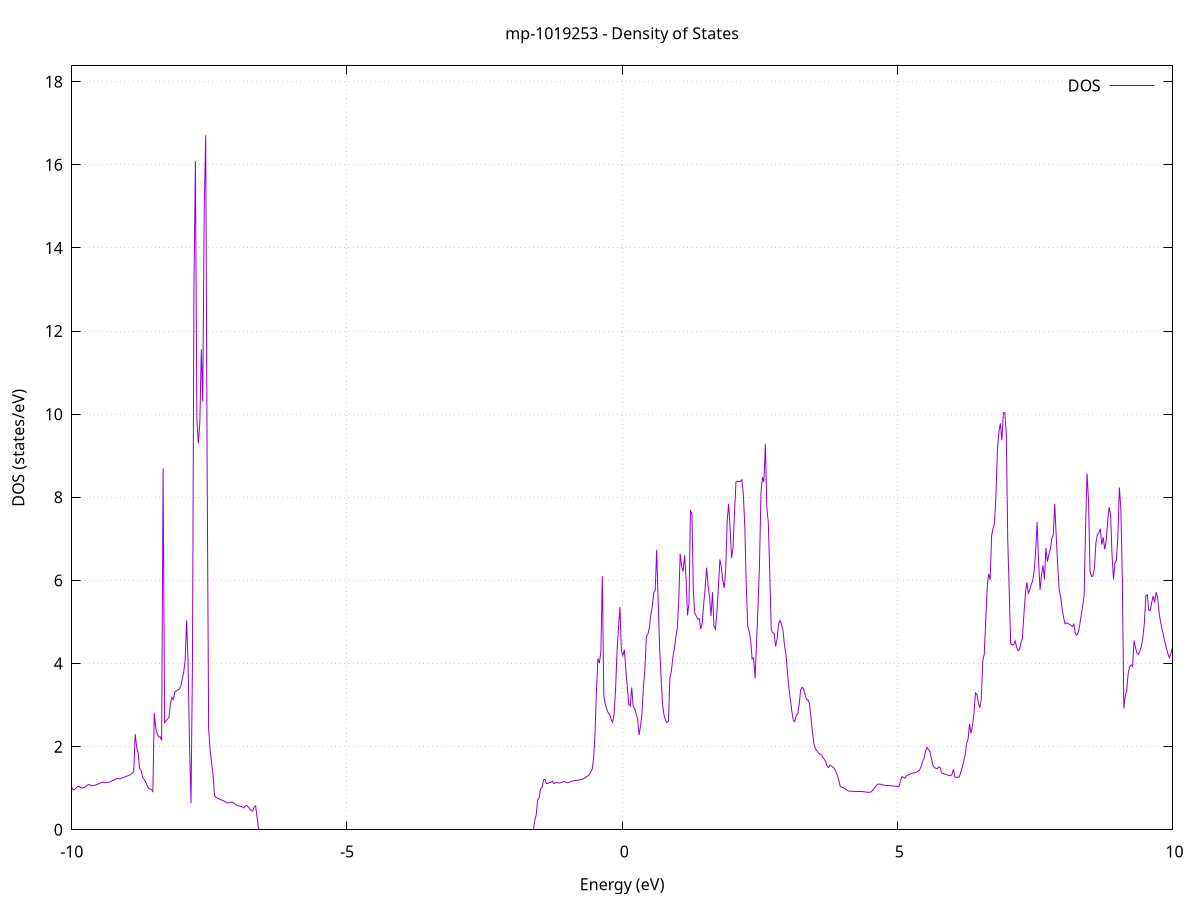 set title 'mp-1019253 - Density of States'
set xlabel 'Energy (eV)'
set ylabel 'DOS (states/eV)'
set grid
set xrange [-10:10]
set yrange [0:18.379]
set xzeroaxis lt -1
set terminal png size 800,600
set output 'mp-1019253_dos_gnuplot.png'
plot '-' using 1:2 with lines title 'DOS'
-39.115500 0.000000
-39.088800 0.000000
-39.062100 0.000000
-39.035400 0.000000
-39.008700 0.000000
-38.982000 0.000000
-38.955300 0.000000
-38.928600 0.000000
-38.901900 0.000000
-38.875300 0.000000
-38.848600 0.000000
-38.821900 0.000000
-38.795200 0.000000
-38.768500 0.000000
-38.741800 0.000000
-38.715100 0.000000
-38.688400 0.000000
-38.661700 0.000000
-38.635000 0.000000
-38.608300 0.000000
-38.581600 0.000000
-38.555000 0.000000
-38.528300 0.000000
-38.501600 0.000000
-38.474900 0.000000
-38.448200 0.000000
-38.421500 0.000000
-38.394800 0.000000
-38.368100 0.000000
-38.341400 0.000000
-38.314700 0.000000
-38.288000 0.000000
-38.261400 0.000000
-38.234700 0.000000
-38.208000 0.000000
-38.181300 0.000000
-38.154600 0.000000
-38.127900 0.000000
-38.101200 0.000000
-38.074500 0.000000
-38.047800 0.000000
-38.021100 0.000000
-37.994400 0.000000
-37.967800 0.000000
-37.941100 0.000000
-37.914400 0.000000
-37.887700 0.000000
-37.861000 0.000000
-37.834300 0.000000
-37.807600 0.000000
-37.780900 0.000000
-37.754200 0.000000
-37.727500 0.000000
-37.700800 0.000000
-37.674200 0.000000
-37.647500 0.000000
-37.620800 0.000000
-37.594100 0.000000
-37.567400 0.000000
-37.540700 0.000000
-37.514000 0.000000
-37.487300 0.000000
-37.460600 0.000000
-37.433900 0.000000
-37.407200 0.000000
-37.380600 0.000000
-37.353900 0.000000
-37.327200 0.000000
-37.300500 0.000000
-37.273800 0.000000
-37.247100 0.000000
-37.220400 0.000000
-37.193700 0.000000
-37.167000 0.000000
-37.140300 0.000000
-37.113600 0.000000
-37.087000 0.000000
-37.060300 0.000000
-37.033600 0.000000
-37.006900 0.000000
-36.980200 0.000000
-36.953500 0.000000
-36.926800 0.000000
-36.900100 0.000000
-36.873400 0.000000
-36.846700 0.000000
-36.820000 0.000000
-36.793400 0.000000
-36.766700 0.000000
-36.740000 0.000000
-36.713300 0.000000
-36.686600 215.237200
-36.659900 0.000000
-36.633200 0.000000
-36.606500 0.000000
-36.579800 0.000000
-36.553100 0.000000
-36.526400 0.000000
-36.499800 0.000000
-36.473100 0.000000
-36.446400 0.000000
-36.419700 0.000000
-36.393000 0.000000
-36.366300 0.000000
-36.339600 0.000000
-36.312900 0.000000
-36.286200 0.000000
-36.259500 0.000000
-36.232800 0.000000
-36.206200 0.000000
-36.179500 0.000000
-36.152800 0.000000
-36.126100 0.000000
-36.099400 0.000000
-36.072700 0.000000
-36.046000 0.000000
-36.019300 0.000000
-35.992600 0.000000
-35.965900 0.000000
-35.939200 0.000000
-35.912600 0.000000
-35.885900 0.000000
-35.859200 0.000000
-35.832500 0.000000
-35.805800 0.000000
-35.779100 0.000000
-35.752400 0.000000
-35.725700 0.000000
-35.699000 0.000000
-35.672300 0.000000
-35.645600 0.000000
-35.619000 0.000000
-35.592300 0.000000
-35.565600 0.000000
-35.538900 0.000000
-35.512200 0.000000
-35.485500 0.000000
-35.458800 0.000000
-35.432100 0.000000
-35.405400 0.000000
-35.378700 0.000000
-35.352000 0.000000
-35.325400 0.000000
-35.298700 0.000000
-35.272000 0.000000
-35.245300 0.000000
-35.218600 0.000000
-35.191900 0.000000
-35.165200 0.000000
-35.138500 0.000000
-35.111800 0.000000
-35.085100 0.000000
-35.058400 0.000000
-35.031800 0.000000
-35.005100 0.000000
-34.978400 0.000000
-34.951700 0.000000
-34.925000 0.000000
-34.898300 0.000000
-34.871600 0.000000
-34.844900 0.000000
-34.818200 0.000000
-34.791500 0.000000
-34.764800 0.000000
-34.738200 0.000000
-34.711500 0.000000
-34.684800 0.000000
-34.658100 0.000000
-34.631400 0.000000
-34.604700 0.000000
-34.578000 0.000000
-34.551300 0.000000
-34.524600 0.000000
-34.497900 0.000000
-34.471200 0.000000
-34.444600 0.000000
-34.417900 0.000000
-34.391200 0.000000
-34.364500 0.000000
-34.337800 0.000000
-34.311100 0.000000
-34.284400 0.000000
-34.257700 0.000000
-34.231000 0.000000
-34.204300 0.000000
-34.177600 0.000000
-34.151000 0.000000
-34.124300 0.000000
-34.097600 0.000000
-34.070900 0.000000
-34.044200 0.000000
-34.017500 0.000000
-33.990800 0.000000
-33.964100 0.000000
-33.937400 0.000000
-33.910700 0.000000
-33.884000 0.000000
-33.857400 0.000000
-33.830700 0.000000
-33.804000 0.000000
-33.777300 0.000000
-33.750600 0.000000
-33.723900 0.000000
-33.697200 0.000000
-33.670500 0.000000
-33.643800 0.000000
-33.617100 0.000000
-33.590400 0.000000
-33.563800 0.000000
-33.537100 0.000000
-33.510400 0.000000
-33.483700 0.000000
-33.457000 0.000000
-33.430300 0.000000
-33.403600 0.000000
-33.376900 0.000000
-33.350200 0.000000
-33.323500 0.000000
-33.296800 0.000000
-33.270200 0.000000
-33.243500 0.000000
-33.216800 0.000000
-33.190100 0.000000
-33.163400 0.000000
-33.136700 0.000000
-33.110000 0.000000
-33.083300 0.000000
-33.056600 0.000000
-33.029900 0.000000
-33.003200 0.000000
-32.976500 0.000000
-32.949900 0.000000
-32.923200 0.000000
-32.896500 0.000000
-32.869800 0.000000
-32.843100 0.000000
-32.816400 0.000000
-32.789700 0.000000
-32.763000 0.000000
-32.736300 0.000000
-32.709600 0.000000
-32.682900 0.000000
-32.656300 0.000000
-32.629600 0.000000
-32.602900 0.000000
-32.576200 0.000000
-32.549500 0.000000
-32.522800 0.000000
-32.496100 0.000000
-32.469400 0.000000
-32.442700 0.000000
-32.416000 0.000000
-32.389300 0.000000
-32.362700 0.000000
-32.336000 0.000000
-32.309300 0.000000
-32.282600 0.000000
-32.255900 0.000000
-32.229200 0.000000
-32.202500 0.000000
-32.175800 0.000000
-32.149100 0.000000
-32.122400 0.000000
-32.095700 0.000000
-32.069100 0.000000
-32.042400 0.000000
-32.015700 0.000000
-31.989000 0.000000
-31.962300 0.000000
-31.935600 0.000000
-31.908900 0.000000
-31.882200 0.000000
-31.855500 0.000000
-31.828800 0.000000
-31.802100 0.000000
-31.775500 0.000000
-31.748800 0.000000
-31.722100 0.000000
-31.695400 0.000000
-31.668700 0.000000
-31.642000 0.000000
-31.615300 0.000000
-31.588600 0.000000
-31.561900 0.000000
-31.535200 0.000000
-31.508500 0.000000
-31.481900 0.000000
-31.455200 0.000000
-31.428500 0.000000
-31.401800 0.000000
-31.375100 0.000000
-31.348400 0.000000
-31.321700 0.000000
-31.295000 0.000000
-31.268300 0.000000
-31.241600 0.000000
-31.214900 0.000000
-31.188300 0.000000
-31.161600 0.000000
-31.134900 0.000000
-31.108200 0.000000
-31.081500 0.000000
-31.054800 0.000000
-31.028100 0.000000
-31.001400 0.000000
-30.974700 0.000000
-30.948000 0.000000
-30.921300 0.000000
-30.894700 0.000000
-30.868000 0.000000
-30.841300 0.000000
-30.814600 0.000000
-30.787900 0.000000
-30.761200 0.000000
-30.734500 0.000000
-30.707800 0.000000
-30.681100 0.000000
-30.654400 0.000000
-30.627700 0.000000
-30.601100 0.000000
-30.574400 0.000000
-30.547700 0.000000
-30.521000 0.000000
-30.494300 0.000000
-30.467600 0.000000
-30.440900 0.000000
-30.414200 0.000000
-30.387500 0.000000
-30.360800 0.000000
-30.334100 0.000000
-30.307500 0.000000
-30.280800 0.000000
-30.254100 0.000000
-30.227400 0.000000
-30.200700 0.000000
-30.174000 0.000000
-30.147300 0.000000
-30.120600 0.000000
-30.093900 0.000000
-30.067200 0.000000
-30.040500 0.000000
-30.013900 0.000000
-29.987200 0.000000
-29.960500 0.000000
-29.933800 0.000000
-29.907100 0.000000
-29.880400 0.000000
-29.853700 0.000000
-29.827000 0.000000
-29.800300 0.000000
-29.773600 0.000000
-29.746900 0.000000
-29.720300 0.000000
-29.693600 0.000000
-29.666900 0.000000
-29.640200 0.000000
-29.613500 0.000000
-29.586800 0.000000
-29.560100 0.000000
-29.533400 0.000000
-29.506700 0.000000
-29.480000 0.000000
-29.453300 0.000000
-29.426700 0.000000
-29.400000 0.000000
-29.373300 0.000000
-29.346600 0.000000
-29.319900 0.000000
-29.293200 0.000000
-29.266500 0.000000
-29.239800 0.000000
-29.213100 0.000000
-29.186400 0.000000
-29.159700 0.000000
-29.133100 0.000000
-29.106400 0.000000
-29.079700 0.000000
-29.053000 0.000000
-29.026300 0.000000
-28.999600 0.000000
-28.972900 0.000000
-28.946200 0.000000
-28.919500 0.000000
-28.892800 0.000000
-28.866100 0.000000
-28.839500 0.000000
-28.812800 0.000000
-28.786100 0.000000
-28.759400 0.000000
-28.732700 0.000000
-28.706000 0.000000
-28.679300 0.000000
-28.652600 0.000000
-28.625900 0.000000
-28.599200 0.000000
-28.572500 0.000000
-28.545900 0.000000
-28.519200 0.000000
-28.492500 0.000000
-28.465800 0.000000
-28.439100 0.000000
-28.412400 0.000000
-28.385700 0.000000
-28.359000 0.000000
-28.332300 0.000000
-28.305600 0.000000
-28.278900 0.000000
-28.252300 0.000000
-28.225600 0.000000
-28.198900 0.000000
-28.172200 0.000000
-28.145500 0.000000
-28.118800 0.000000
-28.092100 0.000000
-28.065400 0.000000
-28.038700 0.000000
-28.012000 0.000000
-27.985300 0.000000
-27.958700 0.000000
-27.932000 0.000000
-27.905300 0.000000
-27.878600 0.000000
-27.851900 0.000000
-27.825200 0.000000
-27.798500 0.000000
-27.771800 0.000000
-27.745100 0.000000
-27.718400 0.000000
-27.691700 0.000000
-27.665100 0.000000
-27.638400 0.000000
-27.611700 0.000000
-27.585000 0.000000
-27.558300 0.000000
-27.531600 0.000000
-27.504900 0.000000
-27.478200 0.000000
-27.451500 0.000000
-27.424800 0.000000
-27.398100 0.000000
-27.371400 0.000000
-27.344800 0.000000
-27.318100 0.000000
-27.291400 0.000000
-27.264700 0.000000
-27.238000 0.000000
-27.211300 0.000000
-27.184600 0.000000
-27.157900 0.000000
-27.131200 0.000000
-27.104500 0.000000
-27.077800 0.000000
-27.051200 0.000000
-27.024500 0.000000
-26.997800 0.000000
-26.971100 0.000000
-26.944400 0.000000
-26.917700 0.000000
-26.891000 0.000000
-26.864300 0.000000
-26.837600 0.000000
-26.810900 0.000000
-26.784200 0.000000
-26.757600 0.000000
-26.730900 0.000000
-26.704200 0.000000
-26.677500 0.000000
-26.650800 0.000000
-26.624100 0.000000
-26.597400 0.000000
-26.570700 0.000000
-26.544000 0.000000
-26.517300 0.000000
-26.490600 0.000000
-26.464000 0.000000
-26.437300 0.000000
-26.410600 0.000000
-26.383900 0.000000
-26.357200 0.000000
-26.330500 0.000000
-26.303800 0.000000
-26.277100 0.000000
-26.250400 0.000000
-26.223700 0.000000
-26.197000 0.000000
-26.170400 0.000000
-26.143700 0.000000
-26.117000 0.000000
-26.090300 0.000000
-26.063600 0.000000
-26.036900 0.000000
-26.010200 0.000000
-25.983500 0.000000
-25.956800 0.000000
-25.930100 0.000000
-25.903400 0.000000
-25.876800 0.000000
-25.850100 0.000000
-25.823400 0.000000
-25.796700 0.000000
-25.770000 0.000000
-25.743300 0.000000
-25.716600 0.000000
-25.689900 0.000000
-25.663200 0.000000
-25.636500 0.000000
-25.609800 0.000000
-25.583200 0.000000
-25.556500 0.000000
-25.529800 0.000000
-25.503100 0.000000
-25.476400 0.000000
-25.449700 0.000000
-25.423000 0.000000
-25.396300 0.000000
-25.369600 0.000000
-25.342900 0.000000
-25.316200 0.000000
-25.289600 0.000000
-25.262900 0.000000
-25.236200 0.000000
-25.209500 0.000000
-25.182800 0.000000
-25.156100 0.000000
-25.129400 0.000000
-25.102700 0.000000
-25.076000 0.000000
-25.049300 0.000000
-25.022600 0.000000
-24.996000 0.000000
-24.969300 0.000000
-24.942600 0.000000
-24.915900 0.000000
-24.889200 0.000000
-24.862500 0.000000
-24.835800 0.000000
-24.809100 0.000000
-24.782400 0.000000
-24.755700 0.000000
-24.729000 0.000000
-24.702400 0.000000
-24.675700 0.000000
-24.649000 0.000000
-24.622300 0.000000
-24.595600 0.000000
-24.568900 0.000000
-24.542200 0.000000
-24.515500 0.000000
-24.488800 0.000000
-24.462100 0.000000
-24.435400 0.000000
-24.408800 0.000000
-24.382100 0.000000
-24.355400 0.000000
-24.328700 0.000000
-24.302000 0.000000
-24.275300 0.000000
-24.248600 0.000000
-24.221900 0.000000
-24.195200 0.000000
-24.168500 0.000000
-24.141800 0.000000
-24.115200 0.000000
-24.088500 0.000000
-24.061800 0.000000
-24.035100 0.000000
-24.008400 0.000000
-23.981700 0.000000
-23.955000 0.000000
-23.928300 0.000000
-23.901600 0.000000
-23.874900 0.000000
-23.848200 0.000000
-23.821600 0.000000
-23.794900 0.000000
-23.768200 0.000000
-23.741500 0.000000
-23.714800 0.000000
-23.688100 0.000000
-23.661400 0.000000
-23.634700 0.000000
-23.608000 0.000000
-23.581300 0.000000
-23.554600 0.000000
-23.528000 0.000000
-23.501300 0.000000
-23.474600 0.000000
-23.447900 0.000000
-23.421200 0.000000
-23.394500 0.000000
-23.367800 0.000000
-23.341100 0.000000
-23.314400 0.000000
-23.287700 0.000000
-23.261000 0.000000
-23.234400 0.000000
-23.207700 0.000000
-23.181000 0.000000
-23.154300 0.000000
-23.127600 0.000000
-23.100900 0.000000
-23.074200 0.000000
-23.047500 0.000000
-23.020800 0.000000
-22.994100 0.000000
-22.967400 0.000000
-22.940800 0.000000
-22.914100 0.000000
-22.887400 0.000000
-22.860700 0.000000
-22.834000 0.000000
-22.807300 0.000000
-22.780600 0.000000
-22.753900 0.000000
-22.727200 0.000000
-22.700500 0.000000
-22.673800 0.000000
-22.647200 0.000000
-22.620500 0.000000
-22.593800 0.000000
-22.567100 0.000000
-22.540400 0.000000
-22.513700 0.000000
-22.487000 0.000000
-22.460300 0.000000
-22.433600 0.000000
-22.406900 0.000000
-22.380200 0.000000
-22.353600 0.000000
-22.326900 0.000000
-22.300200 0.000000
-22.273500 0.000000
-22.246800 0.000000
-22.220100 0.000000
-22.193400 0.000000
-22.166700 0.000000
-22.140000 0.000000
-22.113300 0.000000
-22.086600 0.000000
-22.060000 0.000000
-22.033300 0.000000
-22.006600 0.000000
-21.979900 0.000000
-21.953200 0.000000
-21.926500 0.000000
-21.899800 0.000000
-21.873100 0.000000
-21.846400 0.000000
-21.819700 0.000000
-21.793000 0.000000
-21.766300 0.000000
-21.739700 0.000000
-21.713000 0.000000
-21.686300 0.000000
-21.659600 0.000000
-21.632900 0.000000
-21.606200 0.000000
-21.579500 0.000000
-21.552800 0.000000
-21.526100 0.000000
-21.499400 0.000000
-21.472700 0.000000
-21.446100 0.000000
-21.419400 0.000000
-21.392700 0.000000
-21.366000 0.000000
-21.339300 0.000000
-21.312600 0.000000
-21.285900 0.000000
-21.259200 0.000000
-21.232500 0.000000
-21.205800 0.000000
-21.179100 0.000000
-21.152500 0.000000
-21.125800 0.000000
-21.099100 0.000000
-21.072400 0.000000
-21.045700 0.000000
-21.019000 0.000000
-20.992300 0.000000
-20.965600 0.000000
-20.938900 0.000000
-20.912200 0.000000
-20.885500 0.000000
-20.858900 0.000000
-20.832200 0.000000
-20.805500 0.000000
-20.778800 0.000000
-20.752100 0.000000
-20.725400 0.000000
-20.698700 0.000000
-20.672000 0.000000
-20.645300 0.000000
-20.618600 0.000000
-20.591900 0.000000
-20.565300 0.000000
-20.538600 0.000000
-20.511900 0.000000
-20.485200 0.000000
-20.458500 0.000000
-20.431800 0.000000
-20.405100 0.000000
-20.378400 0.000000
-20.351700 0.000000
-20.325000 0.000000
-20.298300 0.000000
-20.271700 0.000000
-20.245000 0.000000
-20.218300 0.000000
-20.191600 0.000000
-20.164900 0.000000
-20.138200 0.000000
-20.111500 0.000000
-20.084800 0.000000
-20.058100 0.000000
-20.031400 0.000000
-20.004700 0.000000
-19.978100 0.000000
-19.951400 0.000000
-19.924700 0.000000
-19.898000 0.000000
-19.871300 0.000000
-19.844600 0.000000
-19.817900 0.000000
-19.791200 0.000000
-19.764500 0.000000
-19.737800 0.000000
-19.711100 0.000000
-19.684500 0.000000
-19.657800 0.000000
-19.631100 0.000000
-19.604400 0.000000
-19.577700 0.000000
-19.551000 0.000000
-19.524300 0.000000
-19.497600 0.000000
-19.470900 0.000000
-19.444200 0.000000
-19.417500 0.000000
-19.390900 0.000000
-19.364200 0.000000
-19.337500 0.000000
-19.310800 0.000000
-19.284100 0.000000
-19.257400 0.000000
-19.230700 0.000000
-19.204000 0.000000
-19.177300 0.000000
-19.150600 0.000000
-19.123900 0.000000
-19.097300 0.000000
-19.070600 0.000000
-19.043900 0.000000
-19.017200 0.000000
-18.990500 0.000000
-18.963800 0.000000
-18.937100 0.000000
-18.910400 0.000000
-18.883700 0.000000
-18.857000 0.000000
-18.830300 0.000000
-18.803700 0.000000
-18.777000 0.000000
-18.750300 0.000000
-18.723600 0.000000
-18.696900 0.000000
-18.670200 0.000000
-18.643500 0.000000
-18.616800 0.000000
-18.590100 0.000000
-18.563400 0.000000
-18.536700 0.000000
-18.510100 0.000000
-18.483400 0.000000
-18.456700 0.000000
-18.430000 0.000000
-18.403300 0.000000
-18.376600 0.000000
-18.349900 0.000000
-18.323200 0.000000
-18.296500 0.000000
-18.269800 0.000000
-18.243100 0.000000
-18.216500 0.000000
-18.189800 0.000000
-18.163100 0.000000
-18.136400 0.000000
-18.109700 0.000000
-18.083000 0.000000
-18.056300 0.000000
-18.029600 0.000000
-18.002900 0.000000
-17.976200 0.000000
-17.949500 0.000000
-17.922900 0.000000
-17.896200 0.000000
-17.869500 0.000000
-17.842800 0.000000
-17.816100 0.000000
-17.789400 0.000000
-17.762700 0.000000
-17.736000 0.000000
-17.709300 0.000000
-17.682600 0.000000
-17.655900 0.000000
-17.629300 0.000000
-17.602600 0.000000
-17.575900 0.000000
-17.549200 0.000000
-17.522500 0.000000
-17.495800 0.000000
-17.469100 0.000000
-17.442400 0.000000
-17.415700 0.000000
-17.389000 0.000000
-17.362300 0.000000
-17.335700 0.000000
-17.309000 0.000000
-17.282300 0.000000
-17.255600 0.000000
-17.228900 0.000000
-17.202200 0.000000
-17.175500 0.000000
-17.148800 0.000000
-17.122100 0.000000
-17.095400 0.000000
-17.068700 0.000000
-17.042100 0.000000
-17.015400 0.000000
-16.988700 0.000000
-16.962000 0.000000
-16.935300 0.000000
-16.908600 0.000000
-16.881900 0.000000
-16.855200 0.000000
-16.828500 0.000000
-16.801800 0.000000
-16.775100 0.000000
-16.748500 0.000000
-16.721800 0.000000
-16.695100 0.000000
-16.668400 0.000000
-16.641700 0.000000
-16.615000 0.000000
-16.588300 0.000000
-16.561600 0.000000
-16.534900 0.000000
-16.508200 0.000000
-16.481500 0.000000
-16.454900 0.000000
-16.428200 0.000000
-16.401500 0.000000
-16.374800 26.038600
-16.348100 33.811300
-16.321400 40.158100
-16.294700 36.514100
-16.268000 46.799800
-16.241300 82.760900
-16.214600 46.853900
-16.187900 43.758900
-16.161200 45.800500
-16.134600 0.000000
-16.107900 0.000000
-16.081200 0.000000
-16.054500 0.000000
-16.027800 0.000000
-16.001100 0.000000
-15.974400 0.000000
-15.947700 0.000000
-15.921000 0.000000
-15.894300 0.000000
-15.867600 0.000000
-15.841000 0.000000
-15.814300 0.000000
-15.787600 0.000000
-15.760900 0.000000
-15.734200 0.000000
-15.707500 0.000000
-15.680800 0.000000
-15.654100 0.000000
-15.627400 0.000000
-15.600700 0.000000
-15.574000 0.000000
-15.547400 0.000000
-15.520700 0.000000
-15.494000 0.000000
-15.467300 0.000000
-15.440600 0.000000
-15.413900 0.000000
-15.387200 0.000000
-15.360500 0.000000
-15.333800 0.000000
-15.307100 0.000000
-15.280400 0.000000
-15.253800 0.000000
-15.227100 0.000000
-15.200400 0.000000
-15.173700 0.000000
-15.147000 0.000000
-15.120300 0.000000
-15.093600 0.000000
-15.066900 0.000000
-15.040200 0.000000
-15.013500 0.000000
-14.986800 0.000000
-14.960200 0.000000
-14.933500 0.000000
-14.906800 0.000000
-14.880100 0.000000
-14.853400 0.000000
-14.826700 0.000000
-14.800000 0.000000
-14.773300 0.000000
-14.746600 0.000000
-14.719900 0.000000
-14.693200 0.000000
-14.666600 0.000000
-14.639900 0.000000
-14.613200 0.000000
-14.586500 0.000000
-14.559800 0.000000
-14.533100 0.000000
-14.506400 0.000000
-14.479700 0.000000
-14.453000 0.000000
-14.426300 0.000000
-14.399600 0.000000
-14.373000 0.000000
-14.346300 0.000000
-14.319600 0.000000
-14.292900 0.000000
-14.266200 0.000000
-14.239500 0.000000
-14.212800 0.000000
-14.186100 0.000000
-14.159400 0.000000
-14.132700 0.000000
-14.106000 0.000000
-14.079400 0.000000
-14.052700 0.000000
-14.026000 0.000000
-13.999300 0.000000
-13.972600 0.000000
-13.945900 0.000000
-13.919200 0.000000
-13.892500 0.000000
-13.865800 0.000000
-13.839100 0.000000
-13.812400 0.000000
-13.785800 0.000000
-13.759100 0.000000
-13.732400 0.000000
-13.705700 0.000000
-13.679000 0.000000
-13.652300 0.000000
-13.625600 0.000000
-13.598900 0.000000
-13.572200 0.000000
-13.545500 0.000000
-13.518800 0.000000
-13.492200 0.000000
-13.465500 0.000000
-13.438800 0.000000
-13.412100 0.000000
-13.385400 0.000000
-13.358700 0.000000
-13.332000 0.000000
-13.305300 0.000000
-13.278600 0.000000
-13.251900 0.000000
-13.225200 0.000000
-13.198600 0.000000
-13.171900 0.000000
-13.145200 0.000000
-13.118500 0.000000
-13.091800 0.000000
-13.065100 0.000000
-13.038400 0.000000
-13.011700 0.000000
-12.985000 0.000000
-12.958300 0.000000
-12.931600 0.000000
-12.905000 0.000000
-12.878300 0.000000
-12.851600 0.000000
-12.824900 0.000000
-12.798200 0.000000
-12.771500 0.000000
-12.744800 0.000000
-12.718100 0.000000
-12.691400 0.000000
-12.664700 0.000000
-12.638000 0.000000
-12.611400 0.000000
-12.584700 0.000000
-12.558000 0.000000
-12.531300 0.000000
-12.504600 0.000000
-12.477900 0.000000
-12.451200 0.000000
-12.424500 0.000000
-12.397800 0.000000
-12.371100 0.000000
-12.344400 0.000000
-12.317800 0.000000
-12.291100 0.000000
-12.264400 0.000000
-12.237700 0.000000
-12.211000 0.000000
-12.184300 0.000000
-12.157600 0.000000
-12.130900 0.000000
-12.104200 0.000000
-12.077500 0.000000
-12.050800 0.000000
-12.024200 0.000000
-11.997500 0.000000
-11.970800 0.000000
-11.944100 0.000000
-11.917400 0.000000
-11.890700 0.000000
-11.864000 0.000000
-11.837300 0.000000
-11.810600 0.000000
-11.783900 0.000000
-11.757200 0.000000
-11.730600 0.000000
-11.703900 0.000000
-11.677200 0.000000
-11.650500 0.000000
-11.623800 0.000000
-11.597100 0.000000
-11.570400 0.000000
-11.543700 0.000000
-11.517000 0.000000
-11.490300 0.000000
-11.463600 0.000000
-11.437000 0.000000
-11.410300 0.000000
-11.383600 0.000000
-11.356900 0.000000
-11.330200 0.000000
-11.303500 0.000000
-11.276800 0.000000
-11.250100 0.000000
-11.223400 0.000000
-11.196700 0.000000
-11.170000 0.000000
-11.143400 0.000000
-11.116700 0.000000
-11.090000 0.000000
-11.063300 0.000000
-11.036600 0.000000
-11.009900 0.000000
-10.983200 0.000000
-10.956500 0.000000
-10.929800 0.000000
-10.903100 0.000000
-10.876400 0.000000
-10.849800 0.000000
-10.823100 0.000000
-10.796400 0.000000
-10.769700 0.000000
-10.743000 0.000000
-10.716300 0.000000
-10.689600 0.000000
-10.662900 0.000000
-10.636200 0.000000
-10.609500 0.000000
-10.582800 0.000000
-10.556100 0.000000
-10.529500 0.000000
-10.502800 0.000000
-10.476100 0.000000
-10.449400 0.000000
-10.422700 0.000000
-10.396000 0.000000
-10.369300 0.000000
-10.342600 0.000000
-10.315900 0.000000
-10.289200 0.000000
-10.262500 0.000000
-10.235900 0.000000
-10.209200 0.000000
-10.182500 0.000000
-10.155800 0.012400
-10.129100 0.396900
-10.102400 0.720900
-10.075700 1.001200
-10.049000 0.947400
-10.022300 1.021900
-9.995600 1.007400
-9.968900 0.956700
-9.942300 0.979900
-9.915600 1.010900
-9.888900 1.048400
-9.862200 1.041300
-9.835500 1.009800
-9.808800 1.008900
-9.782100 1.015800
-9.755400 1.034100
-9.728700 1.060600
-9.702000 1.086200
-9.675300 1.085000
-9.648700 1.058300
-9.622000 1.058900
-9.595300 1.066900
-9.568600 1.077800
-9.541900 1.091200
-9.515200 1.104600
-9.488500 1.118100
-9.461800 1.138600
-9.435100 1.145700
-9.408400 1.131700
-9.381700 1.134400
-9.355100 1.137800
-9.328400 1.144800
-9.301700 1.154500
-9.275000 1.172900
-9.248300 1.191700
-9.221600 1.207600
-9.194900 1.223100
-9.168200 1.237800
-9.141500 1.225700
-9.114800 1.226900
-9.088100 1.246300
-9.061500 1.259400
-9.034800 1.273000
-9.008100 1.286500
-8.981400 1.299500
-8.954700 1.312200
-8.928000 1.331200
-8.901300 1.363500
-8.874600 1.392900
-8.847900 2.302700
-8.821200 1.982300
-8.794500 1.859100
-8.767900 1.475600
-8.741200 1.430300
-8.714500 1.265000
-8.687800 1.212100
-8.661100 1.159300
-8.634400 1.077700
-8.607700 1.003900
-8.581000 0.979800
-8.554300 0.967200
-8.527600 0.921800
-8.500900 2.814700
-8.474300 2.442900
-8.447600 2.308000
-8.420900 2.232800
-8.394200 2.238700
-8.367500 2.151300
-8.340800 8.696800
-8.314100 2.577100
-8.287400 2.621600
-8.260700 2.658300
-8.234000 2.709700
-8.207300 3.037000
-8.180700 3.185100
-8.154000 3.134300
-8.127300 3.324000
-8.100600 3.331400
-8.073900 3.367700
-8.047200 3.382700
-8.020500 3.452800
-7.993800 3.622000
-7.967100 3.782200
-7.940400 4.075600
-7.913700 5.040900
-7.887100 3.998100
-7.860400 2.008700
-7.833700 0.635600
-7.807000 4.112000
-7.780300 13.067600
-7.753600 16.095200
-7.726900 9.838600
-7.700200 9.294400
-7.673500 9.784800
-7.646800 11.558500
-7.620100 10.305600
-7.593500 14.951700
-7.566800 16.708500
-7.540100 8.505900
-7.513400 2.427900
-7.486700 1.920900
-7.460000 1.618600
-7.433300 1.325400
-7.406600 0.826200
-7.379900 0.780100
-7.353200 0.759000
-7.326500 0.743900
-7.299900 0.728800
-7.273200 0.713600
-7.246500 0.698500
-7.219800 0.683400
-7.193100 0.652900
-7.166400 0.651300
-7.139700 0.649700
-7.113000 0.654800
-7.086300 0.669700
-7.059600 0.642200
-7.032900 0.614600
-7.006300 0.588700
-6.979600 0.578500
-6.952900 0.568300
-6.926200 0.558100
-6.899500 0.548000
-6.872800 0.524400
-6.846100 0.576900
-6.819400 0.586700
-6.792700 0.545800
-6.766000 0.504900
-6.739300 0.464100
-6.712700 0.451400
-6.686000 0.549900
-6.659300 0.575400
-6.632600 0.297000
-6.605900 0.018600
-6.579200 0.000000
-6.552500 0.000000
-6.525800 0.000000
-6.499100 0.000000
-6.472400 0.000000
-6.445700 0.000000
-6.419100 0.000000
-6.392400 0.000000
-6.365700 0.000000
-6.339000 0.000000
-6.312300 0.000000
-6.285600 0.000000
-6.258900 0.000000
-6.232200 0.000000
-6.205500 0.000000
-6.178800 0.000000
-6.152100 0.000000
-6.125500 0.000000
-6.098800 0.000000
-6.072100 0.000000
-6.045400 0.000000
-6.018700 0.000000
-5.992000 0.000000
-5.965300 0.000000
-5.938600 0.000000
-5.911900 0.000000
-5.885200 0.000000
-5.858500 0.000000
-5.831900 0.000000
-5.805200 0.000000
-5.778500 0.000000
-5.751800 0.000000
-5.725100 0.000000
-5.698400 0.000000
-5.671700 0.000000
-5.645000 0.000000
-5.618300 0.000000
-5.591600 0.000000
-5.564900 0.000000
-5.538300 0.000000
-5.511600 0.000000
-5.484900 0.000000
-5.458200 0.000000
-5.431500 0.000000
-5.404800 0.000000
-5.378100 0.000000
-5.351400 0.000000
-5.324700 0.000000
-5.298000 0.000000
-5.271300 0.000000
-5.244700 0.000000
-5.218000 0.000000
-5.191300 0.000000
-5.164600 0.000000
-5.137900 0.000000
-5.111200 0.000000
-5.084500 0.000000
-5.057800 0.000000
-5.031100 0.000000
-5.004400 0.000000
-4.977700 0.000000
-4.951000 0.000000
-4.924400 0.000000
-4.897700 0.000000
-4.871000 0.000000
-4.844300 0.000000
-4.817600 0.000000
-4.790900 0.000000
-4.764200 0.000000
-4.737500 0.000000
-4.710800 0.000000
-4.684100 0.000000
-4.657400 0.000000
-4.630800 0.000000
-4.604100 0.000000
-4.577400 0.000000
-4.550700 0.000000
-4.524000 0.000000
-4.497300 0.000000
-4.470600 0.000000
-4.443900 0.000000
-4.417200 0.000000
-4.390500 0.000000
-4.363800 0.000000
-4.337200 0.000000
-4.310500 0.000000
-4.283800 0.000000
-4.257100 0.000000
-4.230400 0.000000
-4.203700 0.000000
-4.177000 0.000000
-4.150300 0.000000
-4.123600 0.000000
-4.096900 0.000000
-4.070200 0.000000
-4.043600 0.000000
-4.016900 0.000000
-3.990200 0.000000
-3.963500 0.000000
-3.936800 0.000000
-3.910100 0.000000
-3.883400 0.000000
-3.856700 0.000000
-3.830000 0.000000
-3.803300 0.000000
-3.776600 0.000000
-3.750000 0.000000
-3.723300 0.000000
-3.696600 0.000000
-3.669900 0.000000
-3.643200 0.000000
-3.616500 0.000000
-3.589800 0.000000
-3.563100 0.000000
-3.536400 0.000000
-3.509700 0.000000
-3.483000 0.000000
-3.456400 0.000000
-3.429700 0.000000
-3.403000 0.000000
-3.376300 0.000000
-3.349600 0.000000
-3.322900 0.000000
-3.296200 0.000000
-3.269500 0.000000
-3.242800 0.000000
-3.216100 0.000000
-3.189400 0.000000
-3.162800 0.000000
-3.136100 0.000000
-3.109400 0.000000
-3.082700 0.000000
-3.056000 0.000000
-3.029300 0.000000
-3.002600 0.000000
-2.975900 0.000000
-2.949200 0.000000
-2.922500 0.000000
-2.895800 0.000000
-2.869200 0.000000
-2.842500 0.000000
-2.815800 0.000000
-2.789100 0.000000
-2.762400 0.000000
-2.735700 0.000000
-2.709000 0.000000
-2.682300 0.000000
-2.655600 0.000000
-2.628900 0.000000
-2.602200 0.000000
-2.575600 0.000000
-2.548900 0.000000
-2.522200 0.000000
-2.495500 0.000000
-2.468800 0.000000
-2.442100 0.000000
-2.415400 0.000000
-2.388700 0.000000
-2.362000 0.000000
-2.335300 0.000000
-2.308600 0.000000
-2.282000 0.000000
-2.255300 0.000000
-2.228600 0.000000
-2.201900 0.000000
-2.175200 0.000000
-2.148500 0.000000
-2.121800 0.000000
-2.095100 0.000000
-2.068400 0.000000
-2.041700 0.000000
-2.015000 0.000000
-1.988400 0.000000
-1.961700 0.000000
-1.935000 0.000000
-1.908300 0.000000
-1.881600 0.000000
-1.854900 0.000000
-1.828200 0.000000
-1.801500 0.000000
-1.774800 0.000000
-1.748100 0.000000
-1.721400 0.000000
-1.694800 0.000000
-1.668100 0.000000
-1.641400 0.000000
-1.614700 0.000000
-1.588000 0.219700
-1.561300 0.360400
-1.534600 0.726100
-1.507900 0.767500
-1.481200 0.993500
-1.454500 1.018500
-1.427800 1.200800
-1.401200 1.212900
-1.374500 1.110300
-1.347800 1.117800
-1.321100 1.135700
-1.294400 1.142100
-1.267700 1.170200
-1.241000 1.111600
-1.214300 1.126000
-1.187600 1.135700
-1.160900 1.128400
-1.134200 1.126000
-1.107600 1.137200
-1.080900 1.153000
-1.054200 1.166800
-1.027500 1.146300
-1.000800 1.132500
-0.974100 1.139100
-0.947400 1.149500
-0.920700 1.171500
-0.894000 1.173300
-0.867300 1.182600
-0.840600 1.187100
-0.814000 1.189200
-0.787300 1.196400
-0.760600 1.210100
-0.733900 1.211900
-0.707200 1.224900
-0.680500 1.242300
-0.653800 1.267300
-0.627100 1.293600
-0.600400 1.322800
-0.573700 1.385500
-0.547000 1.447100
-0.520400 1.688100
-0.493700 2.284300
-0.467000 3.347200
-0.440300 4.119300
-0.413600 4.011900
-0.386900 4.283100
-0.360200 6.106500
-0.333500 3.237500
-0.306800 3.017700
-0.280100 2.905400
-0.253400 2.816100
-0.226800 2.775300
-0.200100 2.649800
-0.173400 2.585700
-0.146700 2.775200
-0.120000 3.355100
-0.093300 4.285000
-0.066600 4.855100
-0.039900 5.356600
-0.013200 4.301800
0.013500 4.191700
0.040200 4.334000
0.066800 3.854700
0.093500 3.428300
0.120200 3.014900
0.146900 2.974400
0.173600 3.424400
0.200300 2.971800
0.227000 2.923900
0.253700 2.792300
0.280400 2.670500
0.307100 2.279400
0.333800 2.494700
0.360400 2.796600
0.387100 3.441600
0.413800 3.868200
0.440500 4.654800
0.467200 4.708100
0.493900 4.847900
0.520600 5.164700
0.547300 5.360400
0.574000 5.711700
0.600700 5.751200
0.627400 6.734800
0.654100 5.516000
0.680700 4.389500
0.707400 3.670600
0.734100 3.020200
0.760800 2.762000
0.787500 2.638800
0.814200 2.574900
0.840900 2.608500
0.867600 3.661000
0.894300 3.819000
0.921000 4.136000
0.947700 4.343100
0.974300 4.615100
1.001000 4.837100
1.027700 5.464200
1.054400 6.642400
1.081100 6.332000
1.107800 6.211000
1.134500 6.602600
1.161200 6.055600
1.187900 5.156000
1.214600 5.438500
1.241300 7.691500
1.267900 7.579800
1.294600 5.689300
1.321300 5.204000
1.348000 5.142100
1.374700 5.070400
1.401400 5.077400
1.428100 4.825900
1.454800 4.971300
1.481500 5.428300
1.508200 5.824300
1.534900 6.307600
1.561500 5.877700
1.588200 5.599000
1.614900 5.140700
1.641600 5.715000
1.668300 4.895900
1.695000 4.824800
1.721700 5.234700
1.748400 5.811500
1.775100 6.503900
1.801800 6.329800
1.828500 6.000800
1.855100 5.819100
1.881800 6.255100
1.908500 7.426400
1.935200 7.843200
1.961900 7.249500
1.988600 6.539500
2.015300 6.791100
2.042000 7.633200
2.068700 8.372800
2.095400 8.384700
2.122100 8.375300
2.148700 8.380300
2.175400 8.425800
2.202100 8.078600
2.228800 7.290300
2.255500 5.871900
2.282200 4.895700
2.308900 4.760800
2.335600 4.556500
2.362300 4.107600
2.389000 4.134600
2.415700 3.640300
2.442300 4.509500
2.469000 5.386300
2.495700 6.405900
2.522400 8.096400
2.549100 8.484600
2.575800 8.368200
2.602500 9.287700
2.629200 7.749500
2.655900 7.393300
2.682600 6.151400
2.709300 4.809400
2.735900 4.736200
2.762600 4.730900
2.789300 4.407500
2.816000 4.595000
2.842700 4.957500
2.869400 5.037900
2.896100 4.935000
2.922800 4.792600
2.949500 4.442700
2.976200 4.222700
3.002900 3.811800
3.029500 3.421200
3.056200 3.133000
3.082900 2.859800
3.109600 2.634900
3.136300 2.597600
3.163000 2.754800
3.189700 2.784800
3.216400 3.006600
3.243100 3.366500
3.269800 3.429000
3.296500 3.390700
3.323100 3.252500
3.349800 3.141400
3.376500 3.121400
3.403200 3.041000
3.429900 2.715400
3.456600 2.371000
3.483300 2.080200
3.510000 1.952700
3.536700 1.903200
3.563400 1.857500
3.590100 1.820100
3.616700 1.815000
3.643400 1.758000
3.670100 1.701800
3.696800 1.642200
3.723500 1.532400
3.750200 1.496100
3.776900 1.553000
3.803600 1.534500
3.830300 1.504200
3.857000 1.466900
3.883700 1.400200
3.910300 1.317600
3.937000 1.193400
3.963700 1.037300
3.990400 1.024800
4.017100 1.011300
4.043800 0.991200
4.070500 0.969200
4.097200 0.943400
4.123900 0.931000
4.150600 0.929100
4.177300 0.926700
4.203900 0.922100
4.230600 0.922500
4.257300 0.922900
4.284000 0.922700
4.310700 0.922300
4.337400 0.921500
4.364100 0.919600
4.390800 0.915200
4.417500 0.909500
4.444200 0.904400
4.470900 0.901200
4.497500 0.902900
4.524200 0.911000
4.550900 0.945100
4.577600 0.992700
4.604300 1.043200
4.631000 1.082600
4.657700 1.100200
4.684400 1.097800
4.711100 1.088600
4.737800 1.078500
4.764500 1.071600
4.791100 1.067900
4.817800 1.065500
4.844500 1.062200
4.871200 1.057000
4.897900 1.053600
4.924600 1.053300
4.951300 1.050400
4.978000 1.045300
5.004700 1.038900
5.031400 1.036900
5.058100 1.179600
5.084700 1.283500
5.111400 1.260000
5.138100 1.239400
5.164800 1.295300
5.191500 1.313500
5.218200 1.331300
5.244900 1.347700
5.271600 1.362200
5.298300 1.366000
5.325000 1.373400
5.351700 1.389700
5.378300 1.415900
5.405000 1.441800
5.431700 1.518400
5.458400 1.641000
5.485100 1.711400
5.511800 1.874700
5.538500 1.985400
5.565200 1.930700
5.591900 1.889700
5.618600 1.717600
5.645300 1.558800
5.671900 1.494300
5.698600 1.480900
5.725300 1.468400
5.752000 1.513000
5.778700 1.492800
5.805400 1.366200
5.832100 1.355400
5.858800 1.338600
5.885500 1.327000
5.912200 1.316200
5.938900 1.306600
5.965500 1.298500
5.992200 1.329900
6.018900 1.456700
6.045600 1.267900
6.072300 1.264100
6.099000 1.263000
6.125700 1.270200
6.152400 1.384100
6.179100 1.504800
6.205800 1.638300
6.232500 1.792200
6.259200 2.077700
6.285800 2.187300
6.312500 2.546000
6.339200 2.322100
6.365900 2.498300
6.392600 2.791400
6.419300 3.292400
6.446000 3.258200
6.472700 3.050100
6.499400 2.934800
6.526100 3.146500
6.552800 4.071500
6.579400 4.221900
6.606100 5.019500
6.632800 5.841900
6.659500 6.162100
6.686200 6.010900
6.712900 7.062000
6.739600 7.257000
6.766300 7.387000
6.793000 8.081500
6.819700 9.158900
6.846400 9.577600
6.873000 9.778600
6.899700 9.369700
6.926400 10.032200
6.953100 10.036800
6.979800 9.553200
7.006500 6.965300
7.033200 5.756800
7.059900 4.472300
7.086600 4.449900
7.113300 4.452600
7.140000 4.544000
7.166600 4.391700
7.193300 4.306800
7.220000 4.335200
7.246700 4.500700
7.273400 4.606000
7.300100 5.187800
7.326800 5.667700
7.353500 5.952300
7.380200 5.691800
7.406900 5.767400
7.433600 5.905600
7.460200 5.988200
7.486900 6.243400
7.513600 6.686700
7.540300 7.406600
7.567000 6.437400
7.593700 5.769800
7.620400 6.135300
7.647100 6.361000
7.673800 6.024800
7.700500 6.779200
7.727200 6.447700
7.753800 6.629700
7.780500 6.751000
7.807200 7.009200
7.833900 7.098300
7.860600 7.840500
7.887300 7.056700
7.914000 6.377200
7.940700 5.784300
7.967400 5.603300
7.994100 5.319500
8.020800 5.112000
8.047400 4.956400
8.074100 4.977000
8.100800 4.965000
8.127500 4.944900
8.154200 4.922300
8.180900 4.887700
8.207600 4.947500
8.234300 4.725900
8.261000 4.680500
8.287700 4.739700
8.314400 4.927100
8.341000 5.160800
8.367700 5.376300
8.394400 5.644200
8.421100 7.343200
8.447800 8.569100
8.474500 7.905500
8.501200 6.216200
8.527900 6.097700
8.554600 6.103600
8.581300 6.300600
8.608000 6.895700
8.634600 7.103500
8.661300 7.142900
8.688000 7.240200
8.714700 6.860900
8.741400 7.036800
8.768100 6.747800
8.794800 6.949800
8.821500 7.416200
8.848200 7.760100
8.874900 7.573600
8.901600 6.607600
8.928200 6.022600
8.954900 6.428400
8.981600 6.489900
9.008300 7.087300
9.035000 8.235200
9.061700 7.722800
9.088400 6.033400
9.115100 2.922500
9.141800 3.224000
9.168500 3.368100
9.195200 3.764800
9.221800 3.923900
9.248500 3.967900
9.275200 3.932700
9.301900 4.556700
9.328600 4.375400
9.355300 4.251700
9.382000 4.220400
9.408700 4.299500
9.435400 4.424500
9.462100 4.633000
9.488800 4.970700
9.515400 5.624200
9.542100 5.653600
9.568800 5.285700
9.595500 5.275100
9.622200 5.468000
9.648900 5.627500
9.675600 5.465500
9.702300 5.715800
9.729000 5.604700
9.755700 5.231700
9.782400 5.005600
9.809000 4.836000
9.835700 4.688700
9.862400 4.511100
9.889100 4.364400
9.915800 4.241700
9.942500 4.136500
9.969200 4.232000
9.995900 4.379300
10.022600 3.932200
10.049300 3.746000
10.076000 3.632300
10.102600 3.881700
10.129300 3.431200
10.156000 3.086500
10.182700 3.144600
10.209400 3.162100
10.236100 3.253700
10.262800 4.028400
10.289500 4.370000
10.316200 2.263100
10.342900 2.285200
10.369600 1.843600
10.396200 1.538900
10.422900 1.501300
10.449600 1.496900
10.476300 1.516300
10.503000 1.416100
10.529700 1.322500
10.556400 1.175200
10.583100 1.168500
10.609800 1.155900
10.636500 1.126800
10.663200 1.112600
10.689800 1.113800
10.716500 1.115600
10.743200 1.117800
10.769900 1.120300
10.796600 1.123000
10.823300 1.139600
10.850000 1.159800
10.876700 1.222300
10.903400 1.267500
10.930100 1.273300
10.956800 1.279600
10.983400 1.285200
11.010100 1.120800
11.036800 1.165500
11.063500 1.241200
11.090200 1.326700
11.116900 1.416000
11.143600 1.525800
11.170300 1.662500
11.197000 1.635600
11.223700 1.509300
11.250400 1.412100
11.277000 1.334100
11.303700 1.246200
11.330400 1.152300
11.357100 1.072400
11.383800 1.004600
11.410500 0.939000
11.437200 0.816200
11.463900 0.720500
11.490600 0.614800
11.517300 0.499200
11.544000 0.272700
11.570600 0.230400
11.597300 0.195800
11.624000 0.164400
11.650700 0.136300
11.677400 0.108900
11.704100 0.080300
11.730800 0.055900
11.757500 0.035700
11.784200 0.019700
11.810900 0.008000
11.837600 0.000500
11.864300 0.000000
11.890900 0.000000
11.917600 0.000000
11.944300 0.000000
11.971000 0.000000
11.997700 0.000000
12.024400 0.000000
12.051100 0.000000
12.077800 0.000000
12.104500 0.000000
12.131200 0.000000
12.157900 0.000000
12.184500 0.000000
12.211200 0.000000
12.237900 0.000000
12.264600 0.000000
12.291300 0.000000
12.318000 0.000000
12.344700 0.000000
12.371400 0.000000
12.398100 0.000000
12.424800 0.000000
12.451500 0.000000
12.478100 0.000000
12.504800 0.000000
12.531500 0.000000
12.558200 0.000000
12.584900 0.000000
12.611600 0.000000
12.638300 0.000000
12.665000 0.000000
12.691700 0.000000
12.718400 0.000000
12.745100 0.000000
12.771700 0.000000
12.798400 0.000000
12.825100 0.000000
12.851800 0.000000
12.878500 0.000000
12.905200 0.000000
12.931900 0.000000
12.958600 0.000000
12.985300 0.000000
13.012000 0.000000
13.038700 0.000000
13.065300 0.000000
13.092000 0.000000
13.118700 0.000000
13.145400 0.000000
13.172100 0.000000
13.198800 0.000000
13.225500 0.000000
13.252200 0.000000
13.278900 0.000000
13.305600 0.000000
13.332300 0.000000
13.358900 0.000000
13.385600 0.000000
13.412300 0.000000
13.439000 0.000000
13.465700 0.000000
13.492400 0.000000
13.519100 0.000000
13.545800 0.000000
13.572500 0.000000
13.599200 0.000000
13.625900 0.000000
13.652500 0.000000
13.679200 0.000000
13.705900 0.000000
13.732600 0.000000
13.759300 0.000000
13.786000 0.000000
13.812700 0.000000
13.839400 0.000000
13.866100 0.000000
13.892800 0.000000
13.919500 0.000000
13.946100 0.000000
13.972800 0.000000
13.999500 0.000000
14.026200 0.000000
14.052900 0.000000
14.079600 0.000000
14.106300 0.000000
14.133000 0.000000
14.159700 0.000000
14.186400 0.000000
14.213100 0.000000
14.239700 0.000000
14.266400 0.000000
e
